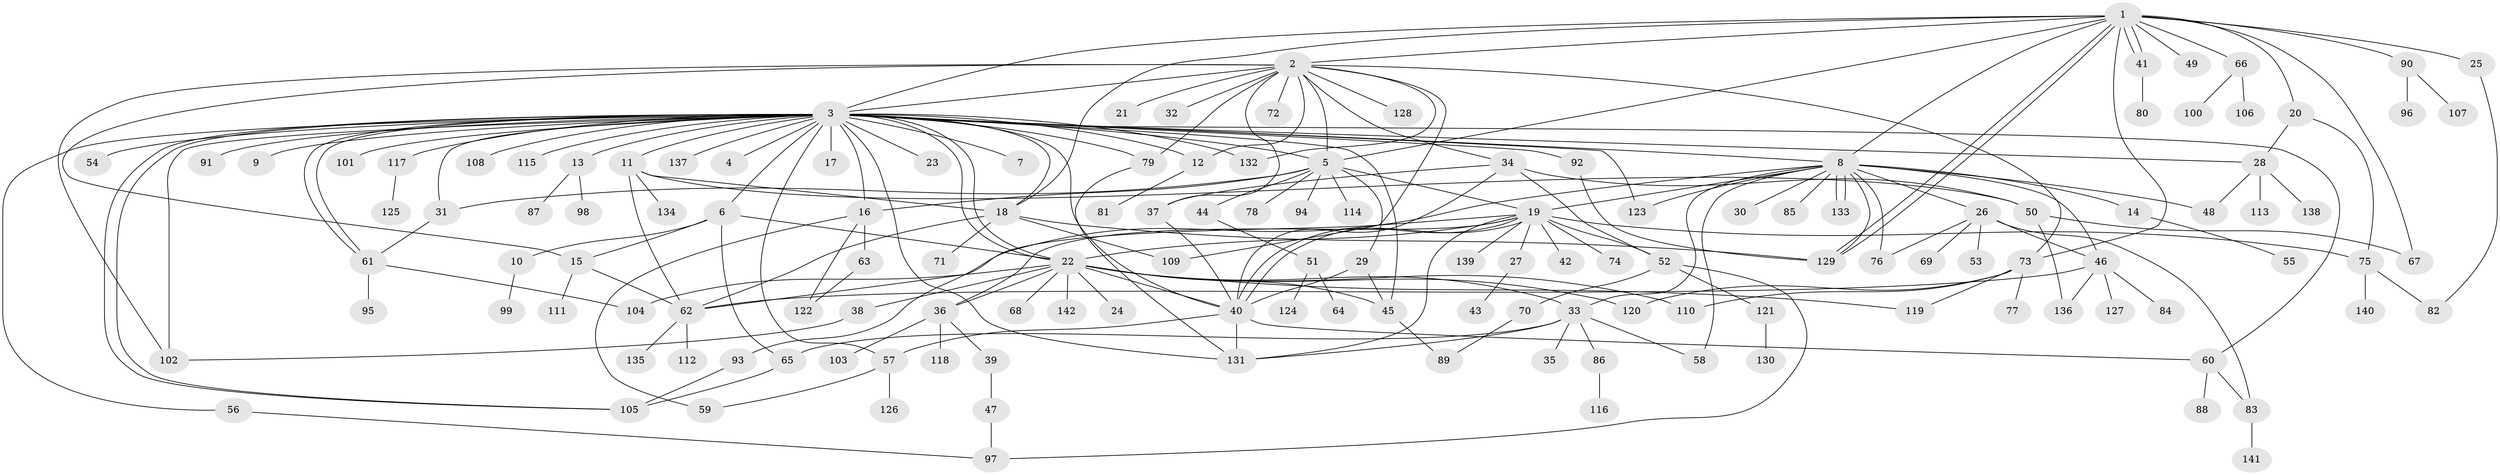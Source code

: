 // coarse degree distribution, {14: 0.008849557522123894, 19: 0.017699115044247787, 39: 0.008849557522123894, 1: 0.48672566371681414, 10: 0.008849557522123894, 5: 0.04424778761061947, 4: 0.07079646017699115, 3: 0.07079646017699115, 2: 0.23008849557522124, 8: 0.008849557522123894, 13: 0.008849557522123894, 16: 0.008849557522123894, 6: 0.008849557522123894, 11: 0.008849557522123894, 7: 0.008849557522123894}
// Generated by graph-tools (version 1.1) at 2025/51/02/27/25 19:51:59]
// undirected, 142 vertices, 216 edges
graph export_dot {
graph [start="1"]
  node [color=gray90,style=filled];
  1;
  2;
  3;
  4;
  5;
  6;
  7;
  8;
  9;
  10;
  11;
  12;
  13;
  14;
  15;
  16;
  17;
  18;
  19;
  20;
  21;
  22;
  23;
  24;
  25;
  26;
  27;
  28;
  29;
  30;
  31;
  32;
  33;
  34;
  35;
  36;
  37;
  38;
  39;
  40;
  41;
  42;
  43;
  44;
  45;
  46;
  47;
  48;
  49;
  50;
  51;
  52;
  53;
  54;
  55;
  56;
  57;
  58;
  59;
  60;
  61;
  62;
  63;
  64;
  65;
  66;
  67;
  68;
  69;
  70;
  71;
  72;
  73;
  74;
  75;
  76;
  77;
  78;
  79;
  80;
  81;
  82;
  83;
  84;
  85;
  86;
  87;
  88;
  89;
  90;
  91;
  92;
  93;
  94;
  95;
  96;
  97;
  98;
  99;
  100;
  101;
  102;
  103;
  104;
  105;
  106;
  107;
  108;
  109;
  110;
  111;
  112;
  113;
  114;
  115;
  116;
  117;
  118;
  119;
  120;
  121;
  122;
  123;
  124;
  125;
  126;
  127;
  128;
  129;
  130;
  131;
  132;
  133;
  134;
  135;
  136;
  137;
  138;
  139;
  140;
  141;
  142;
  1 -- 2;
  1 -- 3;
  1 -- 5;
  1 -- 8;
  1 -- 18;
  1 -- 20;
  1 -- 25;
  1 -- 41;
  1 -- 41;
  1 -- 49;
  1 -- 66;
  1 -- 67;
  1 -- 73;
  1 -- 90;
  1 -- 129;
  1 -- 129;
  2 -- 3;
  2 -- 5;
  2 -- 12;
  2 -- 15;
  2 -- 21;
  2 -- 32;
  2 -- 34;
  2 -- 37;
  2 -- 72;
  2 -- 73;
  2 -- 79;
  2 -- 102;
  2 -- 109;
  2 -- 128;
  2 -- 132;
  3 -- 4;
  3 -- 5;
  3 -- 6;
  3 -- 7;
  3 -- 8;
  3 -- 9;
  3 -- 11;
  3 -- 12;
  3 -- 13;
  3 -- 16;
  3 -- 17;
  3 -- 18;
  3 -- 22;
  3 -- 22;
  3 -- 23;
  3 -- 28;
  3 -- 31;
  3 -- 40;
  3 -- 45;
  3 -- 54;
  3 -- 56;
  3 -- 57;
  3 -- 60;
  3 -- 61;
  3 -- 61;
  3 -- 79;
  3 -- 91;
  3 -- 92;
  3 -- 101;
  3 -- 102;
  3 -- 105;
  3 -- 105;
  3 -- 108;
  3 -- 115;
  3 -- 117;
  3 -- 123;
  3 -- 131;
  3 -- 132;
  3 -- 137;
  5 -- 16;
  5 -- 19;
  5 -- 29;
  5 -- 31;
  5 -- 44;
  5 -- 78;
  5 -- 94;
  5 -- 114;
  6 -- 10;
  6 -- 15;
  6 -- 22;
  6 -- 65;
  8 -- 14;
  8 -- 19;
  8 -- 26;
  8 -- 30;
  8 -- 33;
  8 -- 46;
  8 -- 48;
  8 -- 58;
  8 -- 76;
  8 -- 85;
  8 -- 93;
  8 -- 123;
  8 -- 129;
  8 -- 133;
  8 -- 133;
  10 -- 99;
  11 -- 18;
  11 -- 50;
  11 -- 62;
  11 -- 134;
  12 -- 81;
  13 -- 87;
  13 -- 98;
  14 -- 55;
  15 -- 62;
  15 -- 111;
  16 -- 59;
  16 -- 63;
  16 -- 122;
  18 -- 62;
  18 -- 71;
  18 -- 109;
  18 -- 129;
  19 -- 22;
  19 -- 27;
  19 -- 36;
  19 -- 40;
  19 -- 40;
  19 -- 42;
  19 -- 52;
  19 -- 62;
  19 -- 74;
  19 -- 75;
  19 -- 131;
  19 -- 139;
  20 -- 28;
  20 -- 75;
  22 -- 24;
  22 -- 33;
  22 -- 36;
  22 -- 38;
  22 -- 40;
  22 -- 45;
  22 -- 68;
  22 -- 104;
  22 -- 110;
  22 -- 119;
  22 -- 120;
  22 -- 142;
  25 -- 82;
  26 -- 46;
  26 -- 53;
  26 -- 69;
  26 -- 76;
  26 -- 83;
  27 -- 43;
  28 -- 48;
  28 -- 113;
  28 -- 138;
  29 -- 40;
  29 -- 45;
  31 -- 61;
  33 -- 35;
  33 -- 58;
  33 -- 65;
  33 -- 86;
  33 -- 131;
  34 -- 37;
  34 -- 40;
  34 -- 50;
  34 -- 52;
  36 -- 39;
  36 -- 103;
  36 -- 118;
  37 -- 40;
  38 -- 102;
  39 -- 47;
  40 -- 57;
  40 -- 60;
  40 -- 131;
  41 -- 80;
  44 -- 51;
  45 -- 89;
  46 -- 62;
  46 -- 84;
  46 -- 127;
  46 -- 136;
  47 -- 97;
  50 -- 67;
  50 -- 136;
  51 -- 64;
  51 -- 124;
  52 -- 70;
  52 -- 97;
  52 -- 121;
  56 -- 97;
  57 -- 59;
  57 -- 126;
  60 -- 83;
  60 -- 88;
  61 -- 95;
  61 -- 104;
  62 -- 112;
  62 -- 135;
  63 -- 122;
  65 -- 105;
  66 -- 100;
  66 -- 106;
  70 -- 89;
  73 -- 77;
  73 -- 110;
  73 -- 119;
  73 -- 120;
  75 -- 82;
  75 -- 140;
  79 -- 131;
  83 -- 141;
  86 -- 116;
  90 -- 96;
  90 -- 107;
  92 -- 129;
  93 -- 105;
  117 -- 125;
  121 -- 130;
}
